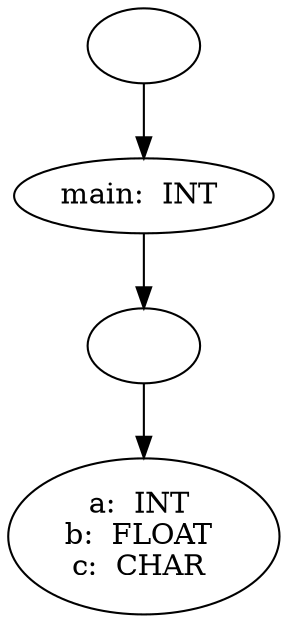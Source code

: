 digraph AST {
  "134992473796384" [label=""];
  "134992473796384" -> "134992473798976";
  "134992473798976" [label="main:  INT "];
  "134992473798976" -> "134992472160912";
  "134992472160912" [label=""];
  "134992472160912" -> "134992472158176";
  "134992472158176" [label="a:  INT 
b:  FLOAT 
c:  CHAR "];
}
